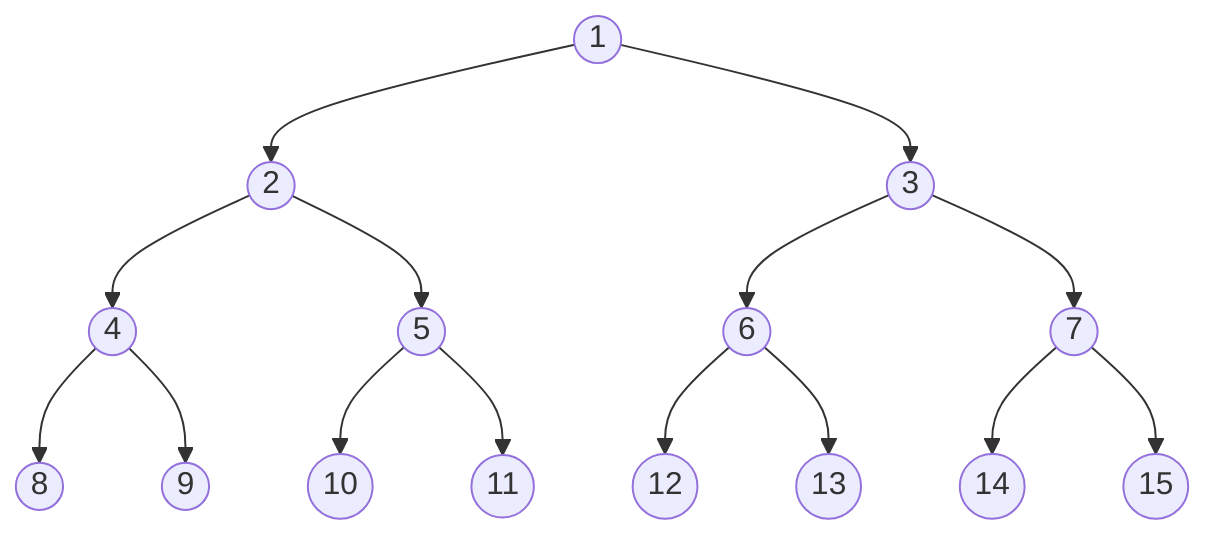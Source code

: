 graph TB
    A((1))-->B((2))
    A-->C((3))
    B-->D((4))
    B-->E((5))
    C-->F((6))
    C-->G((7))
    D-->H((8))
    D-->I((9))
    E-->J((10))
    E-->K((11))
    F-->L((12))
    F-->M((13))
    G-->N((14))
    G-->O((15))